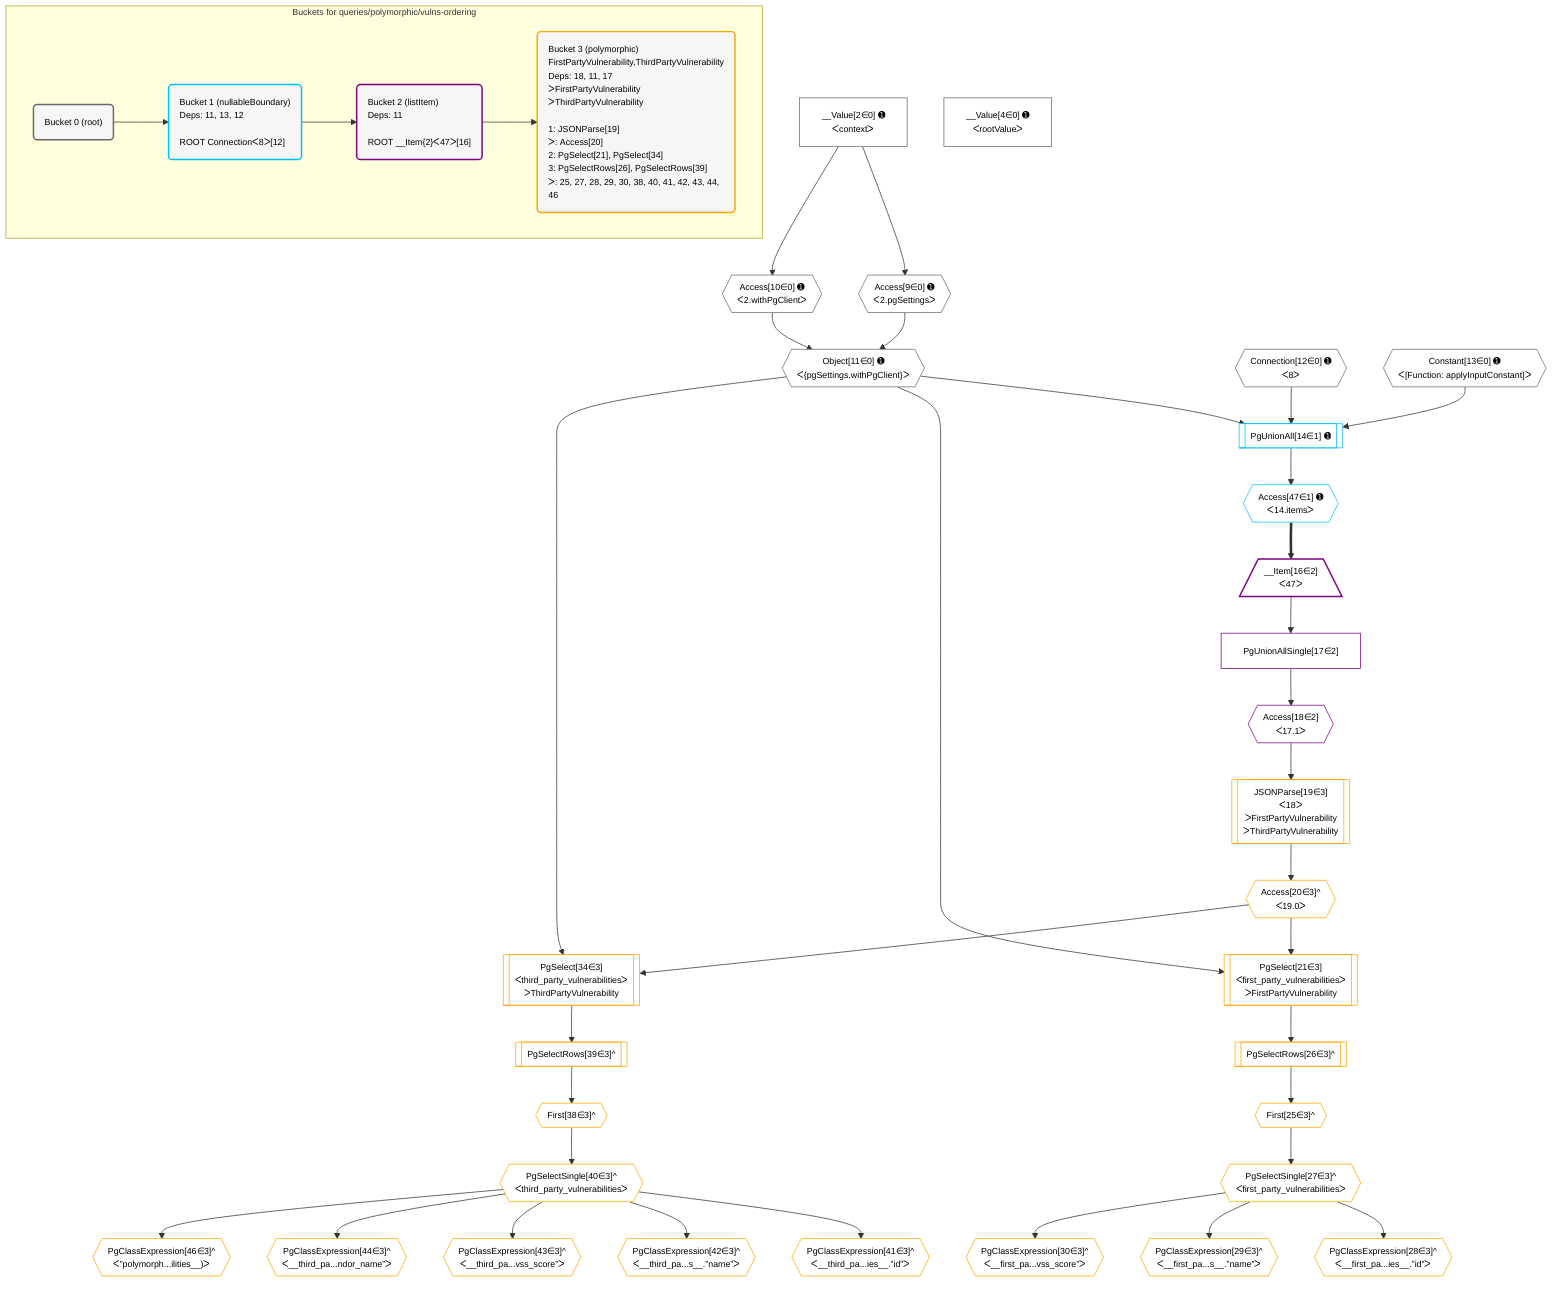 %%{init: {'themeVariables': { 'fontSize': '12px'}}}%%
graph TD
    classDef path fill:#eee,stroke:#000,color:#000
    classDef plan fill:#fff,stroke-width:1px,color:#000
    classDef itemplan fill:#fff,stroke-width:2px,color:#000
    classDef unbatchedplan fill:#dff,stroke-width:1px,color:#000
    classDef sideeffectplan fill:#fcc,stroke-width:2px,color:#000
    classDef bucket fill:#f6f6f6,color:#000,stroke-width:2px,text-align:left


    %% plan dependencies
    Object11{{"Object[11∈0] ➊<br />ᐸ{pgSettings,withPgClient}ᐳ"}}:::plan
    Access9{{"Access[9∈0] ➊<br />ᐸ2.pgSettingsᐳ"}}:::plan
    Access10{{"Access[10∈0] ➊<br />ᐸ2.withPgClientᐳ"}}:::plan
    Access9 & Access10 --> Object11
    __Value2["__Value[2∈0] ➊<br />ᐸcontextᐳ"]:::plan
    __Value2 --> Access9
    __Value2 --> Access10
    __Value4["__Value[4∈0] ➊<br />ᐸrootValueᐳ"]:::plan
    Connection12{{"Connection[12∈0] ➊<br />ᐸ8ᐳ"}}:::plan
    Constant13{{"Constant[13∈0] ➊<br />ᐸ[Function: applyInputConstant]ᐳ"}}:::plan
    PgUnionAll14[["PgUnionAll[14∈1] ➊"]]:::plan
    Object11 & Constant13 & Connection12 --> PgUnionAll14
    Access47{{"Access[47∈1] ➊<br />ᐸ14.itemsᐳ"}}:::plan
    PgUnionAll14 --> Access47
    __Item16[/"__Item[16∈2]<br />ᐸ47ᐳ"\]:::itemplan
    Access47 ==> __Item16
    PgUnionAllSingle17["PgUnionAllSingle[17∈2]"]:::plan
    __Item16 --> PgUnionAllSingle17
    Access18{{"Access[18∈2]<br />ᐸ17.1ᐳ"}}:::plan
    PgUnionAllSingle17 --> Access18
    PgSelect21[["PgSelect[21∈3]<br />ᐸfirst_party_vulnerabilitiesᐳ<br />ᐳFirstPartyVulnerability"]]:::plan
    Access20{{"Access[20∈3]^<br />ᐸ19.0ᐳ"}}:::plan
    Object11 & Access20 --> PgSelect21
    PgSelect34[["PgSelect[34∈3]<br />ᐸthird_party_vulnerabilitiesᐳ<br />ᐳThirdPartyVulnerability"]]:::plan
    Object11 & Access20 --> PgSelect34
    JSONParse19[["JSONParse[19∈3]<br />ᐸ18ᐳ<br />ᐳFirstPartyVulnerability<br />ᐳThirdPartyVulnerability"]]:::plan
    Access18 --> JSONParse19
    JSONParse19 --> Access20
    First25{{"First[25∈3]^"}}:::plan
    PgSelectRows26[["PgSelectRows[26∈3]^"]]:::plan
    PgSelectRows26 --> First25
    PgSelect21 --> PgSelectRows26
    PgSelectSingle27{{"PgSelectSingle[27∈3]^<br />ᐸfirst_party_vulnerabilitiesᐳ"}}:::plan
    First25 --> PgSelectSingle27
    PgClassExpression28{{"PgClassExpression[28∈3]^<br />ᐸ__first_pa...ies__.”id”ᐳ"}}:::plan
    PgSelectSingle27 --> PgClassExpression28
    PgClassExpression29{{"PgClassExpression[29∈3]^<br />ᐸ__first_pa...s__.”name”ᐳ"}}:::plan
    PgSelectSingle27 --> PgClassExpression29
    PgClassExpression30{{"PgClassExpression[30∈3]^<br />ᐸ__first_pa...vss_score”ᐳ"}}:::plan
    PgSelectSingle27 --> PgClassExpression30
    First38{{"First[38∈3]^"}}:::plan
    PgSelectRows39[["PgSelectRows[39∈3]^"]]:::plan
    PgSelectRows39 --> First38
    PgSelect34 --> PgSelectRows39
    PgSelectSingle40{{"PgSelectSingle[40∈3]^<br />ᐸthird_party_vulnerabilitiesᐳ"}}:::plan
    First38 --> PgSelectSingle40
    PgClassExpression41{{"PgClassExpression[41∈3]^<br />ᐸ__third_pa...ies__.”id”ᐳ"}}:::plan
    PgSelectSingle40 --> PgClassExpression41
    PgClassExpression42{{"PgClassExpression[42∈3]^<br />ᐸ__third_pa...s__.”name”ᐳ"}}:::plan
    PgSelectSingle40 --> PgClassExpression42
    PgClassExpression43{{"PgClassExpression[43∈3]^<br />ᐸ__third_pa...vss_score”ᐳ"}}:::plan
    PgSelectSingle40 --> PgClassExpression43
    PgClassExpression44{{"PgClassExpression[44∈3]^<br />ᐸ__third_pa...ndor_name”ᐳ"}}:::plan
    PgSelectSingle40 --> PgClassExpression44
    PgClassExpression46{{"PgClassExpression[46∈3]^<br />ᐸ”polymorph...ilities__)ᐳ"}}:::plan
    PgSelectSingle40 --> PgClassExpression46

    %% define steps

    subgraph "Buckets for queries/polymorphic/vulns-ordering"
    Bucket0("Bucket 0 (root)"):::bucket
    classDef bucket0 stroke:#696969
    class Bucket0,__Value2,__Value4,Access9,Access10,Object11,Connection12,Constant13 bucket0
    Bucket1("Bucket 1 (nullableBoundary)<br />Deps: 11, 13, 12<br /><br />ROOT Connectionᐸ8ᐳ[12]"):::bucket
    classDef bucket1 stroke:#00bfff
    class Bucket1,PgUnionAll14,Access47 bucket1
    Bucket2("Bucket 2 (listItem)<br />Deps: 11<br /><br />ROOT __Item{2}ᐸ47ᐳ[16]"):::bucket
    classDef bucket2 stroke:#7f007f
    class Bucket2,__Item16,PgUnionAllSingle17,Access18 bucket2
    Bucket3("Bucket 3 (polymorphic)<br />FirstPartyVulnerability,ThirdPartyVulnerability<br />Deps: 18, 11, 17<br />ᐳFirstPartyVulnerability<br />ᐳThirdPartyVulnerability<br /><br />1: JSONParse[19]<br />ᐳ: Access[20]<br />2: PgSelect[21], PgSelect[34]<br />3: PgSelectRows[26], PgSelectRows[39]<br />ᐳ: 25, 27, 28, 29, 30, 38, 40, 41, 42, 43, 44, 46"):::bucket
    classDef bucket3 stroke:#ffa500
    class Bucket3,JSONParse19,Access20,PgSelect21,First25,PgSelectRows26,PgSelectSingle27,PgClassExpression28,PgClassExpression29,PgClassExpression30,PgSelect34,First38,PgSelectRows39,PgSelectSingle40,PgClassExpression41,PgClassExpression42,PgClassExpression43,PgClassExpression44,PgClassExpression46 bucket3
    Bucket0 --> Bucket1
    Bucket1 --> Bucket2
    Bucket2 --> Bucket3
    end